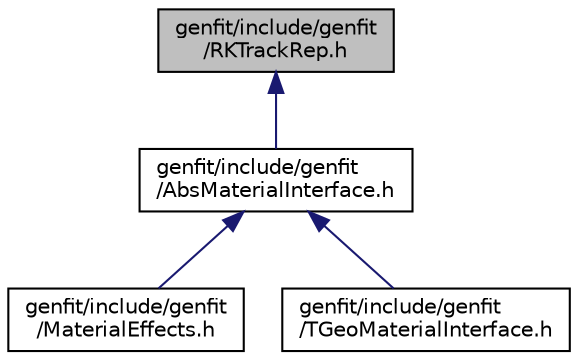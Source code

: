 digraph "genfit/include/genfit/RKTrackRep.h"
{
 // LATEX_PDF_SIZE
  edge [fontname="Helvetica",fontsize="10",labelfontname="Helvetica",labelfontsize="10"];
  node [fontname="Helvetica",fontsize="10",shape=record];
  Node1 [label="genfit/include/genfit\l/RKTrackRep.h",height=0.2,width=0.4,color="black", fillcolor="grey75", style="filled", fontcolor="black",tooltip=" "];
  Node1 -> Node2 [dir="back",color="midnightblue",fontsize="10",style="solid",fontname="Helvetica"];
  Node2 [label="genfit/include/genfit\l/AbsMaterialInterface.h",height=0.2,width=0.4,color="black", fillcolor="white", style="filled",URL="$include_2genfit_2AbsMaterialInterface_8h.html",tooltip=" "];
  Node2 -> Node3 [dir="back",color="midnightblue",fontsize="10",style="solid",fontname="Helvetica"];
  Node3 [label="genfit/include/genfit\l/MaterialEffects.h",height=0.2,width=0.4,color="black", fillcolor="white", style="filled",URL="$include_2genfit_2MaterialEffects_8h.html",tooltip=" "];
  Node2 -> Node4 [dir="back",color="midnightblue",fontsize="10",style="solid",fontname="Helvetica"];
  Node4 [label="genfit/include/genfit\l/TGeoMaterialInterface.h",height=0.2,width=0.4,color="black", fillcolor="white", style="filled",URL="$include_2genfit_2TGeoMaterialInterface_8h.html",tooltip=" "];
}
